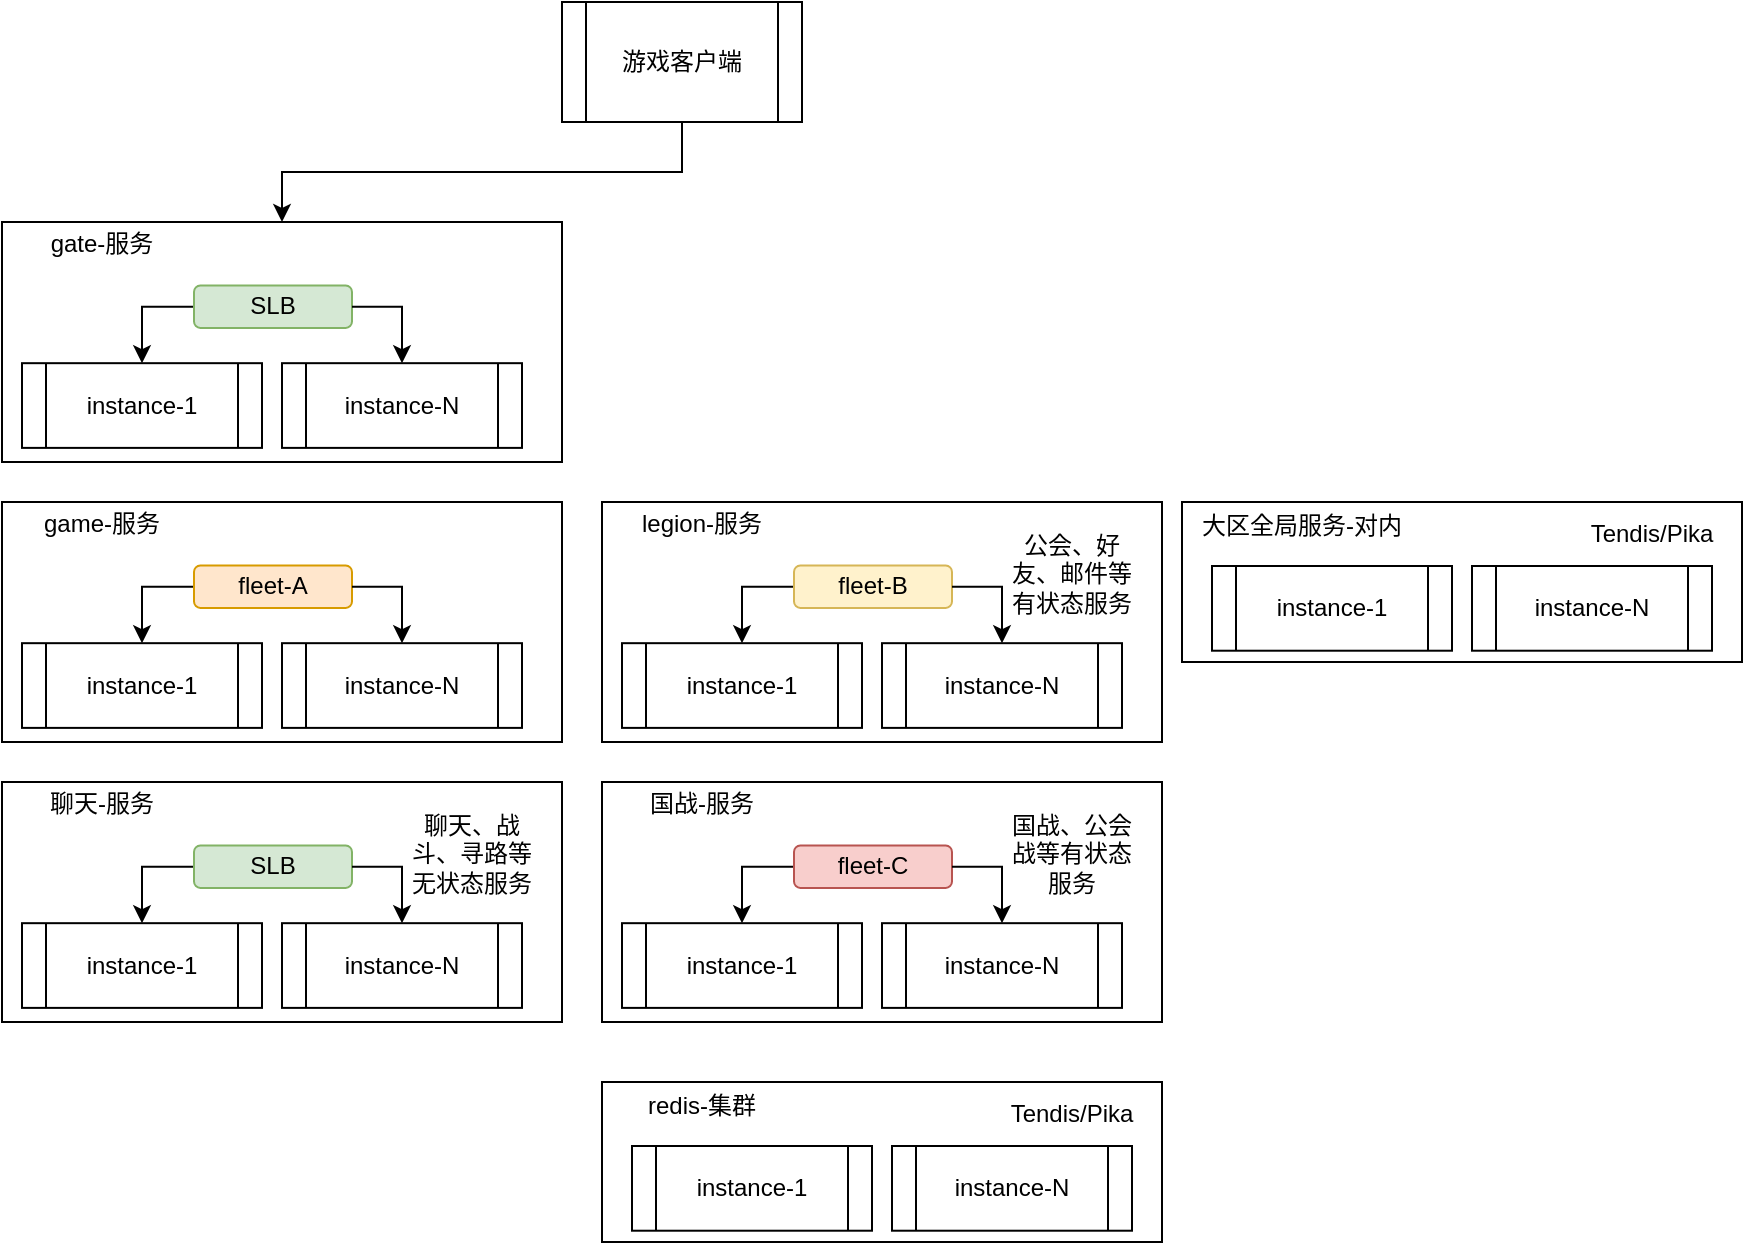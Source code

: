 <mxfile version="14.9.4" type="github">
  <diagram id="R2lEEEUBdFMjLlhIrx00" name="Page-1">
    <mxGraphModel dx="1185" dy="635" grid="1" gridSize="10" guides="1" tooltips="1" connect="1" arrows="1" fold="1" page="1" pageScale="1" pageWidth="850" pageHeight="1100" math="0" shadow="0" extFonts="Permanent Marker^https://fonts.googleapis.com/css?family=Permanent+Marker">
      <root>
        <mxCell id="0" />
        <mxCell id="1" parent="0" />
        <mxCell id="akZH2UkUU4lrVJMahKS4-86" style="edgeStyle=orthogonalEdgeStyle;rounded=0;orthogonalLoop=1;jettySize=auto;html=1;exitX=0.5;exitY=1;exitDx=0;exitDy=0;" edge="1" parent="1" source="akZH2UkUU4lrVJMahKS4-1" target="akZH2UkUU4lrVJMahKS4-8">
          <mxGeometry relative="1" as="geometry" />
        </mxCell>
        <mxCell id="akZH2UkUU4lrVJMahKS4-1" value="游戏客户端" style="shape=process;whiteSpace=wrap;html=1;backgroundOutline=1;" vertex="1" parent="1">
          <mxGeometry x="290" y="30" width="120" height="60" as="geometry" />
        </mxCell>
        <mxCell id="akZH2UkUU4lrVJMahKS4-9" value="" style="group;fillColor=#fff2cc;strokeColor=#d6b656;" vertex="1" connectable="0" parent="1">
          <mxGeometry x="10" y="140" width="280" height="120" as="geometry" />
        </mxCell>
        <mxCell id="akZH2UkUU4lrVJMahKS4-8" value="" style="rounded=0;whiteSpace=wrap;html=1;" vertex="1" parent="akZH2UkUU4lrVJMahKS4-9">
          <mxGeometry width="280" height="120" as="geometry" />
        </mxCell>
        <mxCell id="akZH2UkUU4lrVJMahKS4-2" value="instance-1" style="shape=process;whiteSpace=wrap;html=1;backgroundOutline=1;" vertex="1" parent="akZH2UkUU4lrVJMahKS4-9">
          <mxGeometry x="10" y="70.588" width="120" height="42.353" as="geometry" />
        </mxCell>
        <mxCell id="akZH2UkUU4lrVJMahKS4-6" style="edgeStyle=orthogonalEdgeStyle;rounded=0;orthogonalLoop=1;jettySize=auto;html=1;exitX=0;exitY=0.5;exitDx=0;exitDy=0;entryX=0.5;entryY=0;entryDx=0;entryDy=0;" edge="1" parent="akZH2UkUU4lrVJMahKS4-9" source="akZH2UkUU4lrVJMahKS4-4" target="akZH2UkUU4lrVJMahKS4-2">
          <mxGeometry relative="1" as="geometry" />
        </mxCell>
        <mxCell id="akZH2UkUU4lrVJMahKS4-4" value="SLB" style="rounded=1;whiteSpace=wrap;html=1;fillColor=#d5e8d4;strokeColor=#82b366;" vertex="1" parent="akZH2UkUU4lrVJMahKS4-9">
          <mxGeometry x="96" y="31.765" width="79" height="21.176" as="geometry" />
        </mxCell>
        <mxCell id="akZH2UkUU4lrVJMahKS4-5" value="instance-N" style="shape=process;whiteSpace=wrap;html=1;backgroundOutline=1;" vertex="1" parent="akZH2UkUU4lrVJMahKS4-9">
          <mxGeometry x="140" y="70.588" width="120" height="42.353" as="geometry" />
        </mxCell>
        <mxCell id="akZH2UkUU4lrVJMahKS4-7" style="edgeStyle=orthogonalEdgeStyle;rounded=0;orthogonalLoop=1;jettySize=auto;html=1;exitX=1;exitY=0.5;exitDx=0;exitDy=0;" edge="1" parent="akZH2UkUU4lrVJMahKS4-9" source="akZH2UkUU4lrVJMahKS4-4" target="akZH2UkUU4lrVJMahKS4-5">
          <mxGeometry relative="1" as="geometry">
            <Array as="points">
              <mxPoint x="200" y="42.353" />
            </Array>
          </mxGeometry>
        </mxCell>
        <mxCell id="akZH2UkUU4lrVJMahKS4-11" value="gate-服务" style="text;html=1;strokeColor=none;fillColor=none;align=center;verticalAlign=middle;whiteSpace=wrap;rounded=0;" vertex="1" parent="akZH2UkUU4lrVJMahKS4-9">
          <mxGeometry width="100" height="21.176" as="geometry" />
        </mxCell>
        <mxCell id="akZH2UkUU4lrVJMahKS4-49" value="" style="group;fillColor=#fff2cc;strokeColor=#d6b656;" vertex="1" connectable="0" parent="1">
          <mxGeometry x="10" y="280" width="280" height="120" as="geometry" />
        </mxCell>
        <mxCell id="akZH2UkUU4lrVJMahKS4-50" value="" style="rounded=0;whiteSpace=wrap;html=1;" vertex="1" parent="akZH2UkUU4lrVJMahKS4-49">
          <mxGeometry width="280" height="120" as="geometry" />
        </mxCell>
        <mxCell id="akZH2UkUU4lrVJMahKS4-51" value="instance-1" style="shape=process;whiteSpace=wrap;html=1;backgroundOutline=1;" vertex="1" parent="akZH2UkUU4lrVJMahKS4-49">
          <mxGeometry x="10" y="70.588" width="120" height="42.353" as="geometry" />
        </mxCell>
        <mxCell id="akZH2UkUU4lrVJMahKS4-52" style="edgeStyle=orthogonalEdgeStyle;rounded=0;orthogonalLoop=1;jettySize=auto;html=1;exitX=0;exitY=0.5;exitDx=0;exitDy=0;entryX=0.5;entryY=0;entryDx=0;entryDy=0;" edge="1" parent="akZH2UkUU4lrVJMahKS4-49" source="akZH2UkUU4lrVJMahKS4-53" target="akZH2UkUU4lrVJMahKS4-51">
          <mxGeometry relative="1" as="geometry" />
        </mxCell>
        <mxCell id="akZH2UkUU4lrVJMahKS4-53" value="fleet-A" style="rounded=1;whiteSpace=wrap;html=1;fillColor=#ffe6cc;strokeColor=#d79b00;" vertex="1" parent="akZH2UkUU4lrVJMahKS4-49">
          <mxGeometry x="96" y="31.765" width="79" height="21.176" as="geometry" />
        </mxCell>
        <mxCell id="akZH2UkUU4lrVJMahKS4-54" value="instance-N" style="shape=process;whiteSpace=wrap;html=1;backgroundOutline=1;" vertex="1" parent="akZH2UkUU4lrVJMahKS4-49">
          <mxGeometry x="140" y="70.588" width="120" height="42.353" as="geometry" />
        </mxCell>
        <mxCell id="akZH2UkUU4lrVJMahKS4-55" style="edgeStyle=orthogonalEdgeStyle;rounded=0;orthogonalLoop=1;jettySize=auto;html=1;exitX=1;exitY=0.5;exitDx=0;exitDy=0;" edge="1" parent="akZH2UkUU4lrVJMahKS4-49" source="akZH2UkUU4lrVJMahKS4-53" target="akZH2UkUU4lrVJMahKS4-54">
          <mxGeometry relative="1" as="geometry">
            <Array as="points">
              <mxPoint x="200" y="42.353" />
            </Array>
          </mxGeometry>
        </mxCell>
        <mxCell id="akZH2UkUU4lrVJMahKS4-56" value="game-服务" style="text;html=1;strokeColor=none;fillColor=none;align=center;verticalAlign=middle;whiteSpace=wrap;rounded=0;" vertex="1" parent="akZH2UkUU4lrVJMahKS4-49">
          <mxGeometry width="100" height="21.176" as="geometry" />
        </mxCell>
        <mxCell id="akZH2UkUU4lrVJMahKS4-57" value="" style="group;fillColor=#fff2cc;strokeColor=#d6b656;" vertex="1" connectable="0" parent="1">
          <mxGeometry x="310" y="280" width="280" height="120" as="geometry" />
        </mxCell>
        <mxCell id="akZH2UkUU4lrVJMahKS4-58" value="" style="rounded=0;whiteSpace=wrap;html=1;" vertex="1" parent="akZH2UkUU4lrVJMahKS4-57">
          <mxGeometry width="280" height="120" as="geometry" />
        </mxCell>
        <mxCell id="akZH2UkUU4lrVJMahKS4-59" value="instance-1" style="shape=process;whiteSpace=wrap;html=1;backgroundOutline=1;" vertex="1" parent="akZH2UkUU4lrVJMahKS4-57">
          <mxGeometry x="10" y="70.588" width="120" height="42.353" as="geometry" />
        </mxCell>
        <mxCell id="akZH2UkUU4lrVJMahKS4-60" style="edgeStyle=orthogonalEdgeStyle;rounded=0;orthogonalLoop=1;jettySize=auto;html=1;exitX=0;exitY=0.5;exitDx=0;exitDy=0;entryX=0.5;entryY=0;entryDx=0;entryDy=0;" edge="1" parent="akZH2UkUU4lrVJMahKS4-57" source="akZH2UkUU4lrVJMahKS4-61" target="akZH2UkUU4lrVJMahKS4-59">
          <mxGeometry relative="1" as="geometry" />
        </mxCell>
        <mxCell id="akZH2UkUU4lrVJMahKS4-61" value="fleet-B" style="rounded=1;whiteSpace=wrap;html=1;fillColor=#fff2cc;strokeColor=#d6b656;" vertex="1" parent="akZH2UkUU4lrVJMahKS4-57">
          <mxGeometry x="96" y="31.765" width="79" height="21.176" as="geometry" />
        </mxCell>
        <mxCell id="akZH2UkUU4lrVJMahKS4-62" value="instance-N" style="shape=process;whiteSpace=wrap;html=1;backgroundOutline=1;" vertex="1" parent="akZH2UkUU4lrVJMahKS4-57">
          <mxGeometry x="140" y="70.588" width="120" height="42.353" as="geometry" />
        </mxCell>
        <mxCell id="akZH2UkUU4lrVJMahKS4-63" style="edgeStyle=orthogonalEdgeStyle;rounded=0;orthogonalLoop=1;jettySize=auto;html=1;exitX=1;exitY=0.5;exitDx=0;exitDy=0;" edge="1" parent="akZH2UkUU4lrVJMahKS4-57" source="akZH2UkUU4lrVJMahKS4-61" target="akZH2UkUU4lrVJMahKS4-62">
          <mxGeometry relative="1" as="geometry">
            <Array as="points">
              <mxPoint x="200" y="42.353" />
            </Array>
          </mxGeometry>
        </mxCell>
        <mxCell id="akZH2UkUU4lrVJMahKS4-64" value="legion-服务" style="text;html=1;strokeColor=none;fillColor=none;align=center;verticalAlign=middle;whiteSpace=wrap;rounded=0;" vertex="1" parent="akZH2UkUU4lrVJMahKS4-57">
          <mxGeometry width="100" height="21.176" as="geometry" />
        </mxCell>
        <mxCell id="akZH2UkUU4lrVJMahKS4-65" value="公会、好友、邮件等有状态服务" style="text;html=1;strokeColor=none;fillColor=none;align=center;verticalAlign=middle;whiteSpace=wrap;rounded=0;" vertex="1" parent="akZH2UkUU4lrVJMahKS4-57">
          <mxGeometry x="200" y="12" width="70" height="48" as="geometry" />
        </mxCell>
        <mxCell id="akZH2UkUU4lrVJMahKS4-66" value="" style="group;fillColor=#fff2cc;strokeColor=#d6b656;" vertex="1" connectable="0" parent="1">
          <mxGeometry x="310" y="420" width="280" height="120" as="geometry" />
        </mxCell>
        <mxCell id="akZH2UkUU4lrVJMahKS4-67" value="" style="rounded=0;whiteSpace=wrap;html=1;" vertex="1" parent="akZH2UkUU4lrVJMahKS4-66">
          <mxGeometry width="280" height="120" as="geometry" />
        </mxCell>
        <mxCell id="akZH2UkUU4lrVJMahKS4-68" value="instance-1" style="shape=process;whiteSpace=wrap;html=1;backgroundOutline=1;" vertex="1" parent="akZH2UkUU4lrVJMahKS4-66">
          <mxGeometry x="10" y="70.588" width="120" height="42.353" as="geometry" />
        </mxCell>
        <mxCell id="akZH2UkUU4lrVJMahKS4-69" style="edgeStyle=orthogonalEdgeStyle;rounded=0;orthogonalLoop=1;jettySize=auto;html=1;exitX=0;exitY=0.5;exitDx=0;exitDy=0;entryX=0.5;entryY=0;entryDx=0;entryDy=0;" edge="1" parent="akZH2UkUU4lrVJMahKS4-66" source="akZH2UkUU4lrVJMahKS4-70" target="akZH2UkUU4lrVJMahKS4-68">
          <mxGeometry relative="1" as="geometry" />
        </mxCell>
        <mxCell id="akZH2UkUU4lrVJMahKS4-70" value="fleet-C" style="rounded=1;whiteSpace=wrap;html=1;fillColor=#f8cecc;strokeColor=#b85450;" vertex="1" parent="akZH2UkUU4lrVJMahKS4-66">
          <mxGeometry x="96" y="31.765" width="79" height="21.176" as="geometry" />
        </mxCell>
        <mxCell id="akZH2UkUU4lrVJMahKS4-71" value="instance-N" style="shape=process;whiteSpace=wrap;html=1;backgroundOutline=1;" vertex="1" parent="akZH2UkUU4lrVJMahKS4-66">
          <mxGeometry x="140" y="70.588" width="120" height="42.353" as="geometry" />
        </mxCell>
        <mxCell id="akZH2UkUU4lrVJMahKS4-72" style="edgeStyle=orthogonalEdgeStyle;rounded=0;orthogonalLoop=1;jettySize=auto;html=1;exitX=1;exitY=0.5;exitDx=0;exitDy=0;" edge="1" parent="akZH2UkUU4lrVJMahKS4-66" source="akZH2UkUU4lrVJMahKS4-70" target="akZH2UkUU4lrVJMahKS4-71">
          <mxGeometry relative="1" as="geometry">
            <Array as="points">
              <mxPoint x="200" y="42.353" />
            </Array>
          </mxGeometry>
        </mxCell>
        <mxCell id="akZH2UkUU4lrVJMahKS4-73" value="国战-服务" style="text;html=1;strokeColor=none;fillColor=none;align=center;verticalAlign=middle;whiteSpace=wrap;rounded=0;" vertex="1" parent="akZH2UkUU4lrVJMahKS4-66">
          <mxGeometry width="100" height="21.176" as="geometry" />
        </mxCell>
        <mxCell id="akZH2UkUU4lrVJMahKS4-74" value="国战、公会战等有状态服务" style="text;html=1;strokeColor=none;fillColor=none;align=center;verticalAlign=middle;whiteSpace=wrap;rounded=0;" vertex="1" parent="akZH2UkUU4lrVJMahKS4-66">
          <mxGeometry x="200" y="12" width="70" height="48" as="geometry" />
        </mxCell>
        <mxCell id="akZH2UkUU4lrVJMahKS4-75" value="" style="group;fillColor=#fff2cc;strokeColor=#d6b656;" vertex="1" connectable="0" parent="1">
          <mxGeometry x="10" y="420" width="280" height="120" as="geometry" />
        </mxCell>
        <mxCell id="akZH2UkUU4lrVJMahKS4-76" value="" style="rounded=0;whiteSpace=wrap;html=1;" vertex="1" parent="akZH2UkUU4lrVJMahKS4-75">
          <mxGeometry width="280" height="120" as="geometry" />
        </mxCell>
        <mxCell id="akZH2UkUU4lrVJMahKS4-77" value="instance-1" style="shape=process;whiteSpace=wrap;html=1;backgroundOutline=1;" vertex="1" parent="akZH2UkUU4lrVJMahKS4-75">
          <mxGeometry x="10" y="70.588" width="120" height="42.353" as="geometry" />
        </mxCell>
        <mxCell id="akZH2UkUU4lrVJMahKS4-78" style="edgeStyle=orthogonalEdgeStyle;rounded=0;orthogonalLoop=1;jettySize=auto;html=1;exitX=0;exitY=0.5;exitDx=0;exitDy=0;entryX=0.5;entryY=0;entryDx=0;entryDy=0;" edge="1" parent="akZH2UkUU4lrVJMahKS4-75" source="akZH2UkUU4lrVJMahKS4-79" target="akZH2UkUU4lrVJMahKS4-77">
          <mxGeometry relative="1" as="geometry" />
        </mxCell>
        <mxCell id="akZH2UkUU4lrVJMahKS4-79" value="SLB" style="rounded=1;whiteSpace=wrap;html=1;fillColor=#d5e8d4;strokeColor=#82b366;" vertex="1" parent="akZH2UkUU4lrVJMahKS4-75">
          <mxGeometry x="96" y="31.765" width="79" height="21.176" as="geometry" />
        </mxCell>
        <mxCell id="akZH2UkUU4lrVJMahKS4-80" value="instance-N" style="shape=process;whiteSpace=wrap;html=1;backgroundOutline=1;" vertex="1" parent="akZH2UkUU4lrVJMahKS4-75">
          <mxGeometry x="140" y="70.588" width="120" height="42.353" as="geometry" />
        </mxCell>
        <mxCell id="akZH2UkUU4lrVJMahKS4-81" style="edgeStyle=orthogonalEdgeStyle;rounded=0;orthogonalLoop=1;jettySize=auto;html=1;exitX=1;exitY=0.5;exitDx=0;exitDy=0;" edge="1" parent="akZH2UkUU4lrVJMahKS4-75" source="akZH2UkUU4lrVJMahKS4-79" target="akZH2UkUU4lrVJMahKS4-80">
          <mxGeometry relative="1" as="geometry">
            <Array as="points">
              <mxPoint x="200" y="42.353" />
            </Array>
          </mxGeometry>
        </mxCell>
        <mxCell id="akZH2UkUU4lrVJMahKS4-82" value="聊天-服务" style="text;html=1;strokeColor=none;fillColor=none;align=center;verticalAlign=middle;whiteSpace=wrap;rounded=0;" vertex="1" parent="akZH2UkUU4lrVJMahKS4-75">
          <mxGeometry width="100" height="21.176" as="geometry" />
        </mxCell>
        <mxCell id="akZH2UkUU4lrVJMahKS4-83" value="聊天、战斗、寻路等无状态服务" style="text;html=1;strokeColor=none;fillColor=none;align=center;verticalAlign=middle;whiteSpace=wrap;rounded=0;" vertex="1" parent="akZH2UkUU4lrVJMahKS4-75">
          <mxGeometry x="200" y="12" width="70" height="48" as="geometry" />
        </mxCell>
        <mxCell id="akZH2UkUU4lrVJMahKS4-97" value="" style="group" vertex="1" connectable="0" parent="1">
          <mxGeometry x="310" y="570" width="280" height="80" as="geometry" />
        </mxCell>
        <mxCell id="akZH2UkUU4lrVJMahKS4-87" value="" style="group;fillColor=#fff2cc;strokeColor=#d6b656;" vertex="1" connectable="0" parent="akZH2UkUU4lrVJMahKS4-97">
          <mxGeometry width="280" height="80" as="geometry" />
        </mxCell>
        <mxCell id="akZH2UkUU4lrVJMahKS4-88" value="" style="rounded=0;whiteSpace=wrap;html=1;" vertex="1" parent="akZH2UkUU4lrVJMahKS4-87">
          <mxGeometry width="280" height="80" as="geometry" />
        </mxCell>
        <mxCell id="akZH2UkUU4lrVJMahKS4-95" value="Tendis/Pika" style="text;html=1;strokeColor=none;fillColor=none;align=center;verticalAlign=middle;whiteSpace=wrap;rounded=0;" vertex="1" parent="akZH2UkUU4lrVJMahKS4-87">
          <mxGeometry x="200" width="70" height="32" as="geometry" />
        </mxCell>
        <mxCell id="akZH2UkUU4lrVJMahKS4-89" value="instance-1" style="shape=process;whiteSpace=wrap;html=1;backgroundOutline=1;" vertex="1" parent="akZH2UkUU4lrVJMahKS4-87">
          <mxGeometry x="15" y="31.998" width="120" height="42.353" as="geometry" />
        </mxCell>
        <mxCell id="akZH2UkUU4lrVJMahKS4-92" value="instance-N" style="shape=process;whiteSpace=wrap;html=1;backgroundOutline=1;" vertex="1" parent="akZH2UkUU4lrVJMahKS4-87">
          <mxGeometry x="145" y="31.998" width="120" height="42.353" as="geometry" />
        </mxCell>
        <mxCell id="akZH2UkUU4lrVJMahKS4-94" value="redis-集群" style="text;html=1;strokeColor=none;fillColor=none;align=center;verticalAlign=middle;whiteSpace=wrap;rounded=0;" vertex="1" parent="akZH2UkUU4lrVJMahKS4-97">
          <mxGeometry y="1" width="100" height="21.176" as="geometry" />
        </mxCell>
        <mxCell id="akZH2UkUU4lrVJMahKS4-98" value="" style="group" vertex="1" connectable="0" parent="1">
          <mxGeometry x="600" y="280" width="280" height="80" as="geometry" />
        </mxCell>
        <mxCell id="akZH2UkUU4lrVJMahKS4-99" value="" style="group;fillColor=#fff2cc;strokeColor=#d6b656;" vertex="1" connectable="0" parent="akZH2UkUU4lrVJMahKS4-98">
          <mxGeometry width="280" height="80" as="geometry" />
        </mxCell>
        <mxCell id="akZH2UkUU4lrVJMahKS4-100" value="" style="rounded=0;whiteSpace=wrap;html=1;" vertex="1" parent="akZH2UkUU4lrVJMahKS4-99">
          <mxGeometry width="280" height="80" as="geometry" />
        </mxCell>
        <mxCell id="akZH2UkUU4lrVJMahKS4-101" value="Tendis/Pika" style="text;html=1;strokeColor=none;fillColor=none;align=center;verticalAlign=middle;whiteSpace=wrap;rounded=0;" vertex="1" parent="akZH2UkUU4lrVJMahKS4-99">
          <mxGeometry x="200" width="70" height="32" as="geometry" />
        </mxCell>
        <mxCell id="akZH2UkUU4lrVJMahKS4-102" value="instance-1" style="shape=process;whiteSpace=wrap;html=1;backgroundOutline=1;" vertex="1" parent="akZH2UkUU4lrVJMahKS4-99">
          <mxGeometry x="15" y="31.998" width="120" height="42.353" as="geometry" />
        </mxCell>
        <mxCell id="akZH2UkUU4lrVJMahKS4-103" value="instance-N" style="shape=process;whiteSpace=wrap;html=1;backgroundOutline=1;" vertex="1" parent="akZH2UkUU4lrVJMahKS4-99">
          <mxGeometry x="145" y="31.998" width="120" height="42.353" as="geometry" />
        </mxCell>
        <mxCell id="akZH2UkUU4lrVJMahKS4-104" value="大区全局服务-对内" style="text;html=1;strokeColor=none;fillColor=none;align=center;verticalAlign=middle;whiteSpace=wrap;rounded=0;" vertex="1" parent="akZH2UkUU4lrVJMahKS4-98">
          <mxGeometry y="1" width="120" height="21.18" as="geometry" />
        </mxCell>
      </root>
    </mxGraphModel>
  </diagram>
</mxfile>
